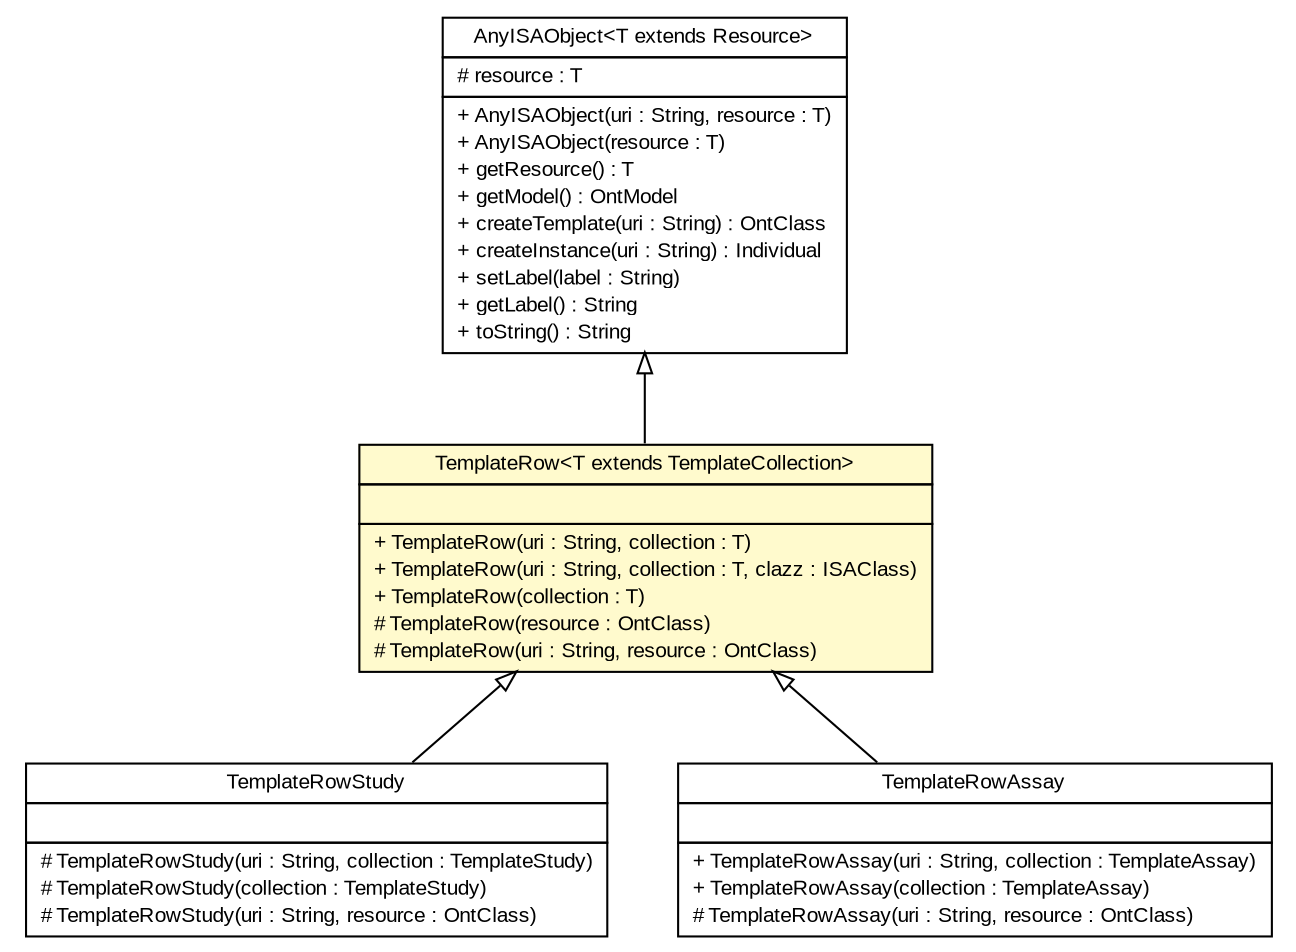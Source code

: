 #!/usr/local/bin/dot
#
# Class diagram 
# Generated by UmlGraph version 4.6 (http://www.spinellis.gr/sw/umlgraph)
#

digraph G {
	edge [fontname="arial",fontsize=10,labelfontname="arial",labelfontsize=10];
	node [fontname="arial",fontsize=10,shape=plaintext];
	// net.toxbank.isa.TemplateRowStudy
	c171 [label=<<table border="0" cellborder="1" cellspacing="0" cellpadding="2" port="p" href="./TemplateRowStudy.html">
		<tr><td><table border="0" cellspacing="0" cellpadding="1">
			<tr><td> TemplateRowStudy </td></tr>
		</table></td></tr>
		<tr><td><table border="0" cellspacing="0" cellpadding="1">
			<tr><td align="left">  </td></tr>
		</table></td></tr>
		<tr><td><table border="0" cellspacing="0" cellpadding="1">
			<tr><td align="left"> # TemplateRowStudy(uri : String, collection : TemplateStudy) </td></tr>
			<tr><td align="left"> # TemplateRowStudy(collection : TemplateStudy) </td></tr>
			<tr><td align="left"> # TemplateRowStudy(uri : String, resource : OntClass) </td></tr>
		</table></td></tr>
		</table>>, fontname="arial", fontcolor="black", fontsize=10.0];
	// net.toxbank.isa.TemplateRowAssay
	c172 [label=<<table border="0" cellborder="1" cellspacing="0" cellpadding="2" port="p" href="./TemplateRowAssay.html">
		<tr><td><table border="0" cellspacing="0" cellpadding="1">
			<tr><td> TemplateRowAssay </td></tr>
		</table></td></tr>
		<tr><td><table border="0" cellspacing="0" cellpadding="1">
			<tr><td align="left">  </td></tr>
		</table></td></tr>
		<tr><td><table border="0" cellspacing="0" cellpadding="1">
			<tr><td align="left"> + TemplateRowAssay(uri : String, collection : TemplateAssay) </td></tr>
			<tr><td align="left"> + TemplateRowAssay(collection : TemplateAssay) </td></tr>
			<tr><td align="left"> # TemplateRowAssay(uri : String, resource : OntClass) </td></tr>
		</table></td></tr>
		</table>>, fontname="arial", fontcolor="black", fontsize=10.0];
	// net.toxbank.isa.TemplateRow<T extends net.toxbank.isa.TemplateCollection>
	c173 [label=<<table border="0" cellborder="1" cellspacing="0" cellpadding="2" port="p" bgcolor="lemonChiffon" href="./TemplateRow.html">
		<tr><td><table border="0" cellspacing="0" cellpadding="1">
			<tr><td> TemplateRow&lt;T extends TemplateCollection&gt; </td></tr>
		</table></td></tr>
		<tr><td><table border="0" cellspacing="0" cellpadding="1">
			<tr><td align="left">  </td></tr>
		</table></td></tr>
		<tr><td><table border="0" cellspacing="0" cellpadding="1">
			<tr><td align="left"> + TemplateRow(uri : String, collection : T) </td></tr>
			<tr><td align="left"> + TemplateRow(uri : String, collection : T, clazz : ISAClass) </td></tr>
			<tr><td align="left"> + TemplateRow(collection : T) </td></tr>
			<tr><td align="left"> # TemplateRow(resource : OntClass) </td></tr>
			<tr><td align="left"> # TemplateRow(uri : String, resource : OntClass) </td></tr>
		</table></td></tr>
		</table>>, fontname="arial", fontcolor="black", fontsize=10.0];
	// net.toxbank.isa.AnyISAObject<T extends com.hp.hpl.jena.rdf.model.Resource>
	c190 [label=<<table border="0" cellborder="1" cellspacing="0" cellpadding="2" port="p" href="./AnyISAObject.html">
		<tr><td><table border="0" cellspacing="0" cellpadding="1">
			<tr><td> AnyISAObject&lt;T extends Resource&gt; </td></tr>
		</table></td></tr>
		<tr><td><table border="0" cellspacing="0" cellpadding="1">
			<tr><td align="left"> # resource : T </td></tr>
		</table></td></tr>
		<tr><td><table border="0" cellspacing="0" cellpadding="1">
			<tr><td align="left"> + AnyISAObject(uri : String, resource : T) </td></tr>
			<tr><td align="left"> + AnyISAObject(resource : T) </td></tr>
			<tr><td align="left"> + getResource() : T </td></tr>
			<tr><td align="left"> + getModel() : OntModel </td></tr>
			<tr><td align="left"> + createTemplate(uri : String) : OntClass </td></tr>
			<tr><td align="left"> + createInstance(uri : String) : Individual </td></tr>
			<tr><td align="left"> + setLabel(label : String) </td></tr>
			<tr><td align="left"> + getLabel() : String </td></tr>
			<tr><td align="left"> + toString() : String </td></tr>
		</table></td></tr>
		</table>>, fontname="arial", fontcolor="black", fontsize=10.0];
	//net.toxbank.isa.TemplateRowStudy extends net.toxbank.isa.TemplateRow<net.toxbank.isa.TemplateStudy>
	c173:p -> c171:p [dir=back,arrowtail=empty];
	//net.toxbank.isa.TemplateRowAssay extends net.toxbank.isa.TemplateRow<net.toxbank.isa.TemplateAssay>
	c173:p -> c172:p [dir=back,arrowtail=empty];
	//net.toxbank.isa.TemplateRow<T extends net.toxbank.isa.TemplateCollection> extends net.toxbank.isa.AnyISAObject<com.hp.hpl.jena.ontology.OntClass>
	c190:p -> c173:p [dir=back,arrowtail=empty];
}

